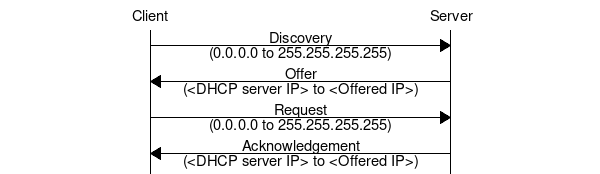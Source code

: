 msc {
   arcgradient = 0, width=600;
 
 C[label="Client"],
 S[label="Server"];
 
 C => S 
 [label="Discovery\n(0.0.0.0 to 255.255.255.255)"];
 
 S => C
 [label="Offer\n(<DHCP server IP> to <Offered IP>)"];
 
 C => S
 [label="Request\n(0.0.0.0 to 255.255.255.255)"];
 
 S => C
 [label="Acknowledgement\n(<DHCP server IP> to <Offered IP>)"];
 
}

